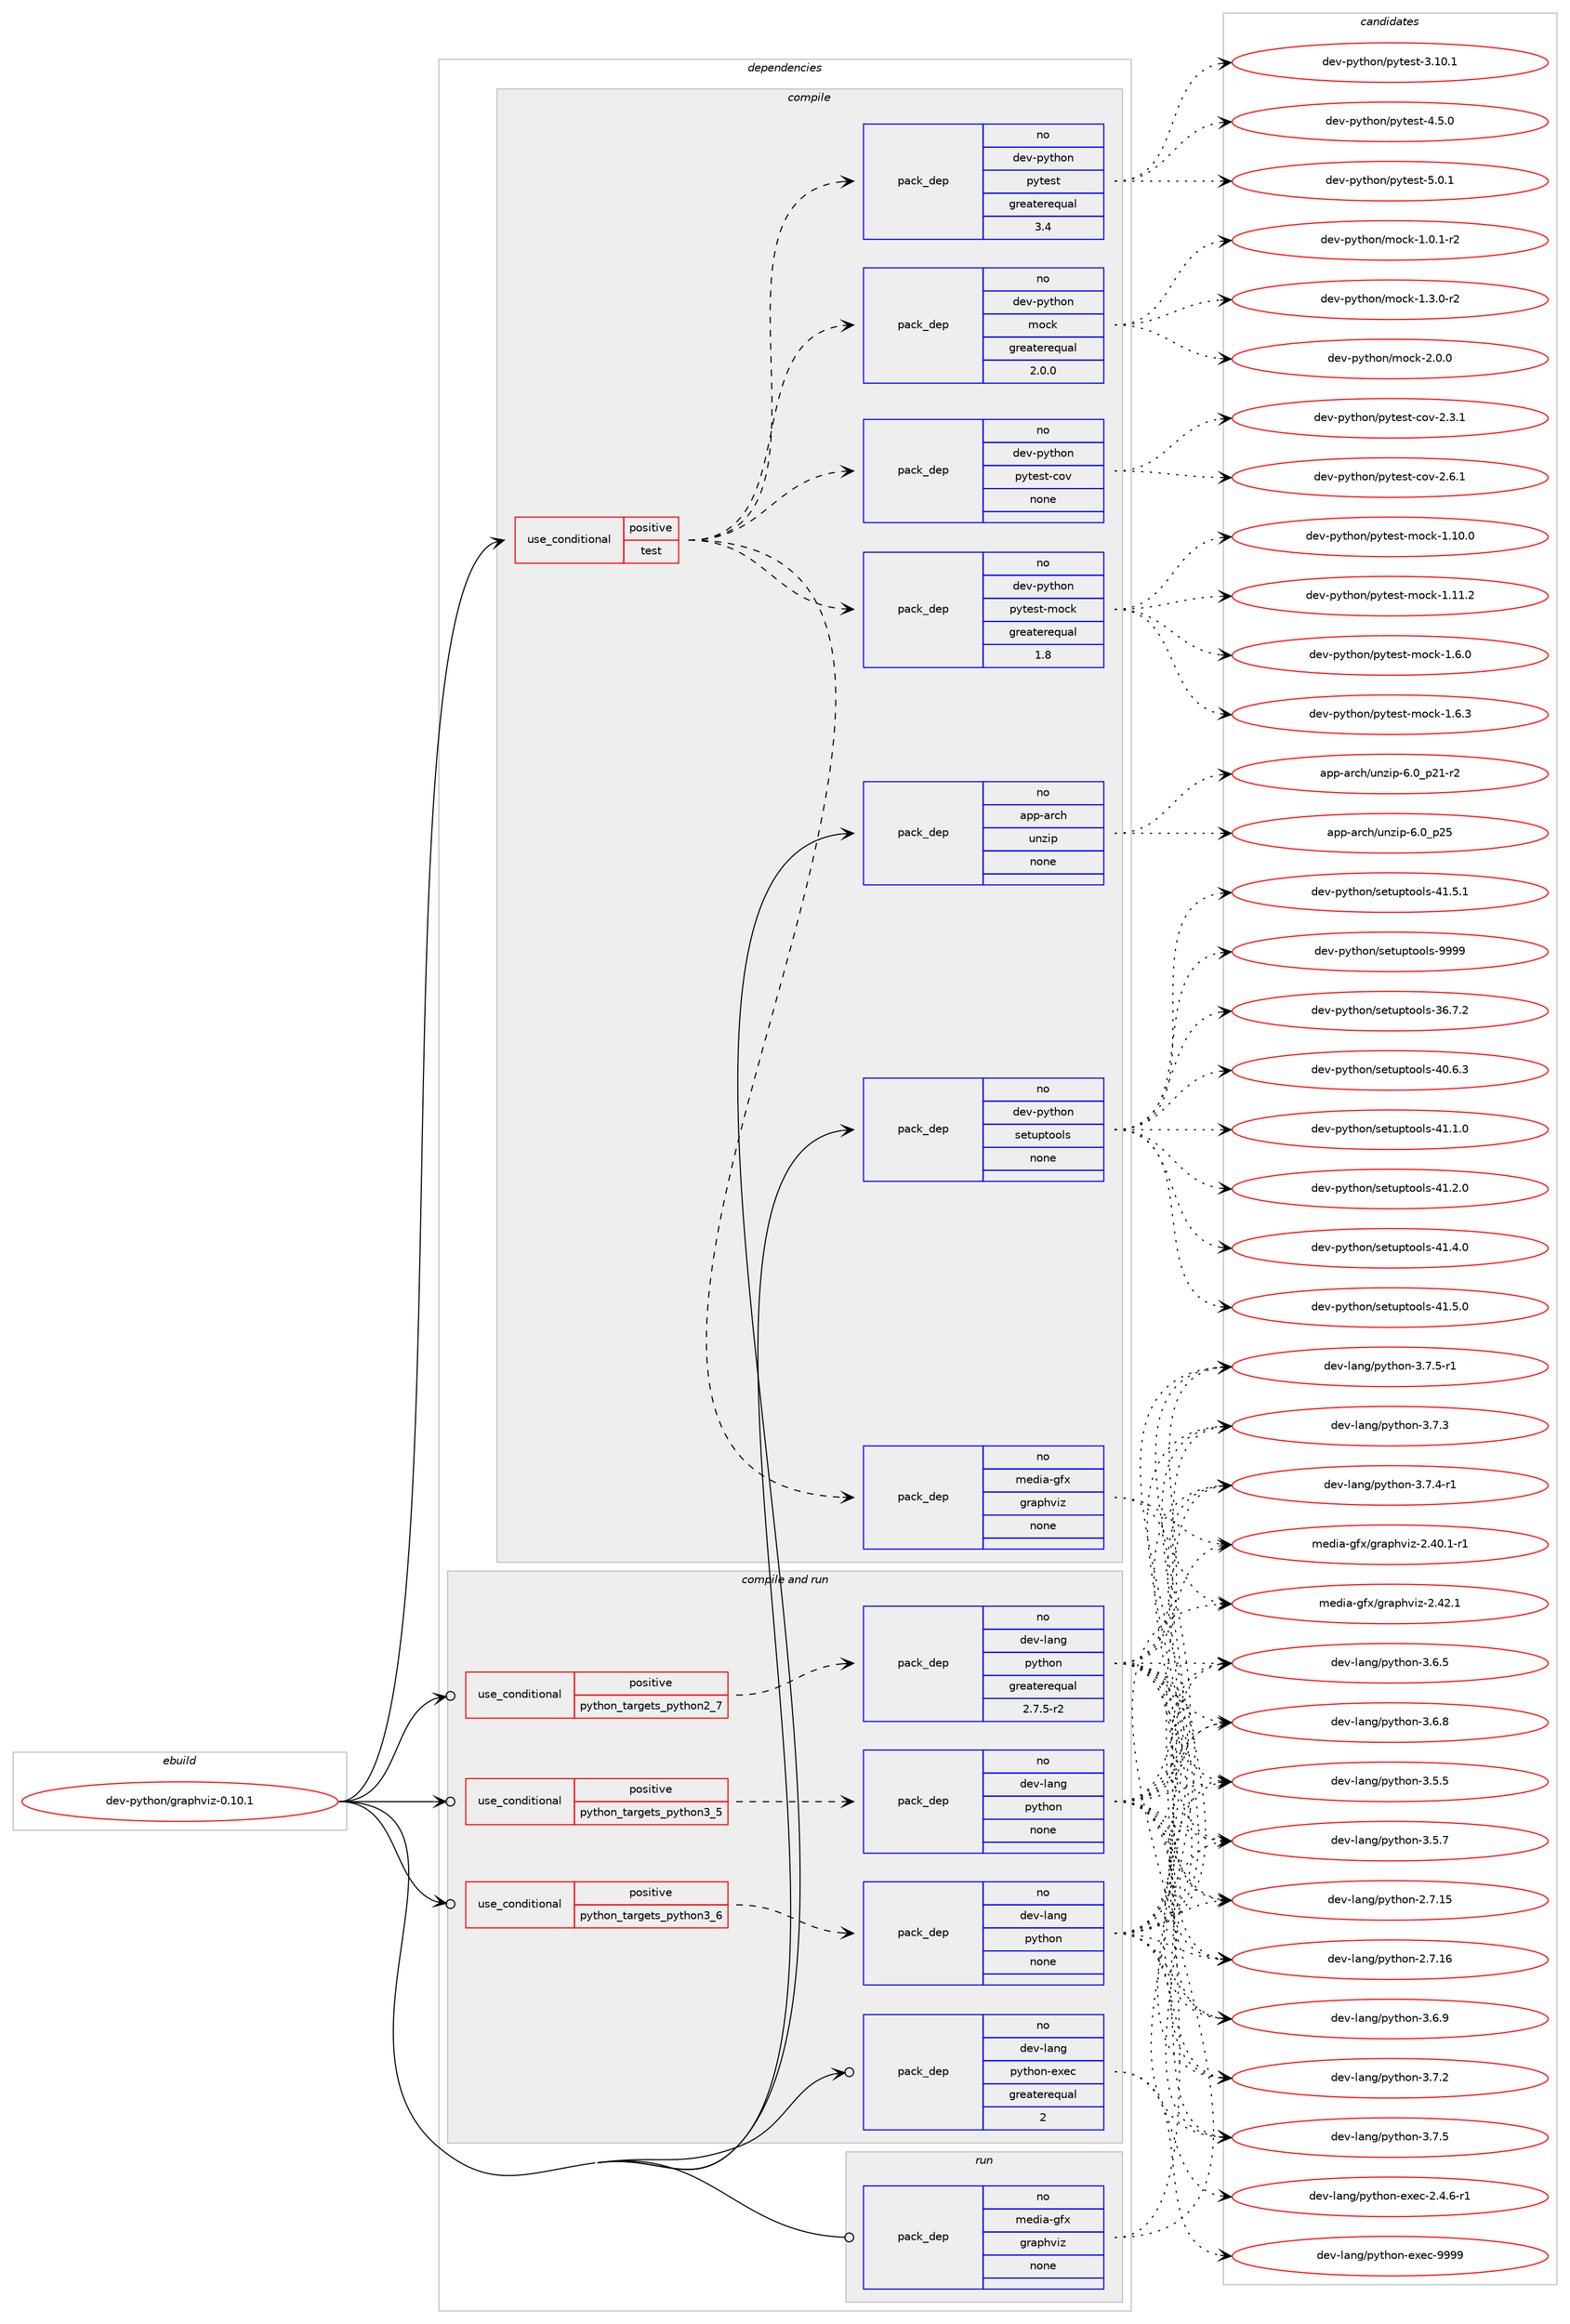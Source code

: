 digraph prolog {

# *************
# Graph options
# *************

newrank=true;
concentrate=true;
compound=true;
graph [rankdir=LR,fontname=Helvetica,fontsize=10,ranksep=1.5];#, ranksep=2.5, nodesep=0.2];
edge  [arrowhead=vee];
node  [fontname=Helvetica,fontsize=10];

# **********
# The ebuild
# **********

subgraph cluster_leftcol {
color=gray;
rank=same;
label=<<i>ebuild</i>>;
id [label="dev-python/graphviz-0.10.1", color=red, width=4, href="../dev-python/graphviz-0.10.1.svg"];
}

# ****************
# The dependencies
# ****************

subgraph cluster_midcol {
color=gray;
label=<<i>dependencies</i>>;
subgraph cluster_compile {
fillcolor="#eeeeee";
style=filled;
label=<<i>compile</i>>;
subgraph cond140206 {
dependency607425 [label=<<TABLE BORDER="0" CELLBORDER="1" CELLSPACING="0" CELLPADDING="4"><TR><TD ROWSPAN="3" CELLPADDING="10">use_conditional</TD></TR><TR><TD>positive</TD></TR><TR><TD>test</TD></TR></TABLE>>, shape=none, color=red];
subgraph pack455421 {
dependency607426 [label=<<TABLE BORDER="0" CELLBORDER="1" CELLSPACING="0" CELLPADDING="4" WIDTH="220"><TR><TD ROWSPAN="6" CELLPADDING="30">pack_dep</TD></TR><TR><TD WIDTH="110">no</TD></TR><TR><TD>media-gfx</TD></TR><TR><TD>graphviz</TD></TR><TR><TD>none</TD></TR><TR><TD></TD></TR></TABLE>>, shape=none, color=blue];
}
dependency607425:e -> dependency607426:w [weight=20,style="dashed",arrowhead="vee"];
subgraph pack455422 {
dependency607427 [label=<<TABLE BORDER="0" CELLBORDER="1" CELLSPACING="0" CELLPADDING="4" WIDTH="220"><TR><TD ROWSPAN="6" CELLPADDING="30">pack_dep</TD></TR><TR><TD WIDTH="110">no</TD></TR><TR><TD>dev-python</TD></TR><TR><TD>mock</TD></TR><TR><TD>greaterequal</TD></TR><TR><TD>2.0.0</TD></TR></TABLE>>, shape=none, color=blue];
}
dependency607425:e -> dependency607427:w [weight=20,style="dashed",arrowhead="vee"];
subgraph pack455423 {
dependency607428 [label=<<TABLE BORDER="0" CELLBORDER="1" CELLSPACING="0" CELLPADDING="4" WIDTH="220"><TR><TD ROWSPAN="6" CELLPADDING="30">pack_dep</TD></TR><TR><TD WIDTH="110">no</TD></TR><TR><TD>dev-python</TD></TR><TR><TD>pytest</TD></TR><TR><TD>greaterequal</TD></TR><TR><TD>3.4</TD></TR></TABLE>>, shape=none, color=blue];
}
dependency607425:e -> dependency607428:w [weight=20,style="dashed",arrowhead="vee"];
subgraph pack455424 {
dependency607429 [label=<<TABLE BORDER="0" CELLBORDER="1" CELLSPACING="0" CELLPADDING="4" WIDTH="220"><TR><TD ROWSPAN="6" CELLPADDING="30">pack_dep</TD></TR><TR><TD WIDTH="110">no</TD></TR><TR><TD>dev-python</TD></TR><TR><TD>pytest-mock</TD></TR><TR><TD>greaterequal</TD></TR><TR><TD>1.8</TD></TR></TABLE>>, shape=none, color=blue];
}
dependency607425:e -> dependency607429:w [weight=20,style="dashed",arrowhead="vee"];
subgraph pack455425 {
dependency607430 [label=<<TABLE BORDER="0" CELLBORDER="1" CELLSPACING="0" CELLPADDING="4" WIDTH="220"><TR><TD ROWSPAN="6" CELLPADDING="30">pack_dep</TD></TR><TR><TD WIDTH="110">no</TD></TR><TR><TD>dev-python</TD></TR><TR><TD>pytest-cov</TD></TR><TR><TD>none</TD></TR><TR><TD></TD></TR></TABLE>>, shape=none, color=blue];
}
dependency607425:e -> dependency607430:w [weight=20,style="dashed",arrowhead="vee"];
}
id:e -> dependency607425:w [weight=20,style="solid",arrowhead="vee"];
subgraph pack455426 {
dependency607431 [label=<<TABLE BORDER="0" CELLBORDER="1" CELLSPACING="0" CELLPADDING="4" WIDTH="220"><TR><TD ROWSPAN="6" CELLPADDING="30">pack_dep</TD></TR><TR><TD WIDTH="110">no</TD></TR><TR><TD>app-arch</TD></TR><TR><TD>unzip</TD></TR><TR><TD>none</TD></TR><TR><TD></TD></TR></TABLE>>, shape=none, color=blue];
}
id:e -> dependency607431:w [weight=20,style="solid",arrowhead="vee"];
subgraph pack455427 {
dependency607432 [label=<<TABLE BORDER="0" CELLBORDER="1" CELLSPACING="0" CELLPADDING="4" WIDTH="220"><TR><TD ROWSPAN="6" CELLPADDING="30">pack_dep</TD></TR><TR><TD WIDTH="110">no</TD></TR><TR><TD>dev-python</TD></TR><TR><TD>setuptools</TD></TR><TR><TD>none</TD></TR><TR><TD></TD></TR></TABLE>>, shape=none, color=blue];
}
id:e -> dependency607432:w [weight=20,style="solid",arrowhead="vee"];
}
subgraph cluster_compileandrun {
fillcolor="#eeeeee";
style=filled;
label=<<i>compile and run</i>>;
subgraph cond140207 {
dependency607433 [label=<<TABLE BORDER="0" CELLBORDER="1" CELLSPACING="0" CELLPADDING="4"><TR><TD ROWSPAN="3" CELLPADDING="10">use_conditional</TD></TR><TR><TD>positive</TD></TR><TR><TD>python_targets_python2_7</TD></TR></TABLE>>, shape=none, color=red];
subgraph pack455428 {
dependency607434 [label=<<TABLE BORDER="0" CELLBORDER="1" CELLSPACING="0" CELLPADDING="4" WIDTH="220"><TR><TD ROWSPAN="6" CELLPADDING="30">pack_dep</TD></TR><TR><TD WIDTH="110">no</TD></TR><TR><TD>dev-lang</TD></TR><TR><TD>python</TD></TR><TR><TD>greaterequal</TD></TR><TR><TD>2.7.5-r2</TD></TR></TABLE>>, shape=none, color=blue];
}
dependency607433:e -> dependency607434:w [weight=20,style="dashed",arrowhead="vee"];
}
id:e -> dependency607433:w [weight=20,style="solid",arrowhead="odotvee"];
subgraph cond140208 {
dependency607435 [label=<<TABLE BORDER="0" CELLBORDER="1" CELLSPACING="0" CELLPADDING="4"><TR><TD ROWSPAN="3" CELLPADDING="10">use_conditional</TD></TR><TR><TD>positive</TD></TR><TR><TD>python_targets_python3_5</TD></TR></TABLE>>, shape=none, color=red];
subgraph pack455429 {
dependency607436 [label=<<TABLE BORDER="0" CELLBORDER="1" CELLSPACING="0" CELLPADDING="4" WIDTH="220"><TR><TD ROWSPAN="6" CELLPADDING="30">pack_dep</TD></TR><TR><TD WIDTH="110">no</TD></TR><TR><TD>dev-lang</TD></TR><TR><TD>python</TD></TR><TR><TD>none</TD></TR><TR><TD></TD></TR></TABLE>>, shape=none, color=blue];
}
dependency607435:e -> dependency607436:w [weight=20,style="dashed",arrowhead="vee"];
}
id:e -> dependency607435:w [weight=20,style="solid",arrowhead="odotvee"];
subgraph cond140209 {
dependency607437 [label=<<TABLE BORDER="0" CELLBORDER="1" CELLSPACING="0" CELLPADDING="4"><TR><TD ROWSPAN="3" CELLPADDING="10">use_conditional</TD></TR><TR><TD>positive</TD></TR><TR><TD>python_targets_python3_6</TD></TR></TABLE>>, shape=none, color=red];
subgraph pack455430 {
dependency607438 [label=<<TABLE BORDER="0" CELLBORDER="1" CELLSPACING="0" CELLPADDING="4" WIDTH="220"><TR><TD ROWSPAN="6" CELLPADDING="30">pack_dep</TD></TR><TR><TD WIDTH="110">no</TD></TR><TR><TD>dev-lang</TD></TR><TR><TD>python</TD></TR><TR><TD>none</TD></TR><TR><TD></TD></TR></TABLE>>, shape=none, color=blue];
}
dependency607437:e -> dependency607438:w [weight=20,style="dashed",arrowhead="vee"];
}
id:e -> dependency607437:w [weight=20,style="solid",arrowhead="odotvee"];
subgraph pack455431 {
dependency607439 [label=<<TABLE BORDER="0" CELLBORDER="1" CELLSPACING="0" CELLPADDING="4" WIDTH="220"><TR><TD ROWSPAN="6" CELLPADDING="30">pack_dep</TD></TR><TR><TD WIDTH="110">no</TD></TR><TR><TD>dev-lang</TD></TR><TR><TD>python-exec</TD></TR><TR><TD>greaterequal</TD></TR><TR><TD>2</TD></TR></TABLE>>, shape=none, color=blue];
}
id:e -> dependency607439:w [weight=20,style="solid",arrowhead="odotvee"];
}
subgraph cluster_run {
fillcolor="#eeeeee";
style=filled;
label=<<i>run</i>>;
subgraph pack455432 {
dependency607440 [label=<<TABLE BORDER="0" CELLBORDER="1" CELLSPACING="0" CELLPADDING="4" WIDTH="220"><TR><TD ROWSPAN="6" CELLPADDING="30">pack_dep</TD></TR><TR><TD WIDTH="110">no</TD></TR><TR><TD>media-gfx</TD></TR><TR><TD>graphviz</TD></TR><TR><TD>none</TD></TR><TR><TD></TD></TR></TABLE>>, shape=none, color=blue];
}
id:e -> dependency607440:w [weight=20,style="solid",arrowhead="odot"];
}
}

# **************
# The candidates
# **************

subgraph cluster_choices {
rank=same;
color=gray;
label=<<i>candidates</i>>;

subgraph choice455421 {
color=black;
nodesep=1;
choice10910110010597451031021204710311497112104118105122455046524846494511449 [label="media-gfx/graphviz-2.40.1-r1", color=red, width=4,href="../media-gfx/graphviz-2.40.1-r1.svg"];
choice1091011001059745103102120471031149711210411810512245504652504649 [label="media-gfx/graphviz-2.42.1", color=red, width=4,href="../media-gfx/graphviz-2.42.1.svg"];
dependency607426:e -> choice10910110010597451031021204710311497112104118105122455046524846494511449:w [style=dotted,weight="100"];
dependency607426:e -> choice1091011001059745103102120471031149711210411810512245504652504649:w [style=dotted,weight="100"];
}
subgraph choice455422 {
color=black;
nodesep=1;
choice1001011184511212111610411111047109111991074549464846494511450 [label="dev-python/mock-1.0.1-r2", color=red, width=4,href="../dev-python/mock-1.0.1-r2.svg"];
choice1001011184511212111610411111047109111991074549465146484511450 [label="dev-python/mock-1.3.0-r2", color=red, width=4,href="../dev-python/mock-1.3.0-r2.svg"];
choice100101118451121211161041111104710911199107455046484648 [label="dev-python/mock-2.0.0", color=red, width=4,href="../dev-python/mock-2.0.0.svg"];
dependency607427:e -> choice1001011184511212111610411111047109111991074549464846494511450:w [style=dotted,weight="100"];
dependency607427:e -> choice1001011184511212111610411111047109111991074549465146484511450:w [style=dotted,weight="100"];
dependency607427:e -> choice100101118451121211161041111104710911199107455046484648:w [style=dotted,weight="100"];
}
subgraph choice455423 {
color=black;
nodesep=1;
choice100101118451121211161041111104711212111610111511645514649484649 [label="dev-python/pytest-3.10.1", color=red, width=4,href="../dev-python/pytest-3.10.1.svg"];
choice1001011184511212111610411111047112121116101115116455246534648 [label="dev-python/pytest-4.5.0", color=red, width=4,href="../dev-python/pytest-4.5.0.svg"];
choice1001011184511212111610411111047112121116101115116455346484649 [label="dev-python/pytest-5.0.1", color=red, width=4,href="../dev-python/pytest-5.0.1.svg"];
dependency607428:e -> choice100101118451121211161041111104711212111610111511645514649484649:w [style=dotted,weight="100"];
dependency607428:e -> choice1001011184511212111610411111047112121116101115116455246534648:w [style=dotted,weight="100"];
dependency607428:e -> choice1001011184511212111610411111047112121116101115116455346484649:w [style=dotted,weight="100"];
}
subgraph choice455424 {
color=black;
nodesep=1;
choice1001011184511212111610411111047112121116101115116451091119910745494649484648 [label="dev-python/pytest-mock-1.10.0", color=red, width=4,href="../dev-python/pytest-mock-1.10.0.svg"];
choice1001011184511212111610411111047112121116101115116451091119910745494649494650 [label="dev-python/pytest-mock-1.11.2", color=red, width=4,href="../dev-python/pytest-mock-1.11.2.svg"];
choice10010111845112121116104111110471121211161011151164510911199107454946544648 [label="dev-python/pytest-mock-1.6.0", color=red, width=4,href="../dev-python/pytest-mock-1.6.0.svg"];
choice10010111845112121116104111110471121211161011151164510911199107454946544651 [label="dev-python/pytest-mock-1.6.3", color=red, width=4,href="../dev-python/pytest-mock-1.6.3.svg"];
dependency607429:e -> choice1001011184511212111610411111047112121116101115116451091119910745494649484648:w [style=dotted,weight="100"];
dependency607429:e -> choice1001011184511212111610411111047112121116101115116451091119910745494649494650:w [style=dotted,weight="100"];
dependency607429:e -> choice10010111845112121116104111110471121211161011151164510911199107454946544648:w [style=dotted,weight="100"];
dependency607429:e -> choice10010111845112121116104111110471121211161011151164510911199107454946544651:w [style=dotted,weight="100"];
}
subgraph choice455425 {
color=black;
nodesep=1;
choice10010111845112121116104111110471121211161011151164599111118455046514649 [label="dev-python/pytest-cov-2.3.1", color=red, width=4,href="../dev-python/pytest-cov-2.3.1.svg"];
choice10010111845112121116104111110471121211161011151164599111118455046544649 [label="dev-python/pytest-cov-2.6.1", color=red, width=4,href="../dev-python/pytest-cov-2.6.1.svg"];
dependency607430:e -> choice10010111845112121116104111110471121211161011151164599111118455046514649:w [style=dotted,weight="100"];
dependency607430:e -> choice10010111845112121116104111110471121211161011151164599111118455046544649:w [style=dotted,weight="100"];
}
subgraph choice455426 {
color=black;
nodesep=1;
choice9711211245971149910447117110122105112455446489511250494511450 [label="app-arch/unzip-6.0_p21-r2", color=red, width=4,href="../app-arch/unzip-6.0_p21-r2.svg"];
choice971121124597114991044711711012210511245544648951125053 [label="app-arch/unzip-6.0_p25", color=red, width=4,href="../app-arch/unzip-6.0_p25.svg"];
dependency607431:e -> choice9711211245971149910447117110122105112455446489511250494511450:w [style=dotted,weight="100"];
dependency607431:e -> choice971121124597114991044711711012210511245544648951125053:w [style=dotted,weight="100"];
}
subgraph choice455427 {
color=black;
nodesep=1;
choice100101118451121211161041111104711510111611711211611111110811545515446554650 [label="dev-python/setuptools-36.7.2", color=red, width=4,href="../dev-python/setuptools-36.7.2.svg"];
choice100101118451121211161041111104711510111611711211611111110811545524846544651 [label="dev-python/setuptools-40.6.3", color=red, width=4,href="../dev-python/setuptools-40.6.3.svg"];
choice100101118451121211161041111104711510111611711211611111110811545524946494648 [label="dev-python/setuptools-41.1.0", color=red, width=4,href="../dev-python/setuptools-41.1.0.svg"];
choice100101118451121211161041111104711510111611711211611111110811545524946504648 [label="dev-python/setuptools-41.2.0", color=red, width=4,href="../dev-python/setuptools-41.2.0.svg"];
choice100101118451121211161041111104711510111611711211611111110811545524946524648 [label="dev-python/setuptools-41.4.0", color=red, width=4,href="../dev-python/setuptools-41.4.0.svg"];
choice100101118451121211161041111104711510111611711211611111110811545524946534648 [label="dev-python/setuptools-41.5.0", color=red, width=4,href="../dev-python/setuptools-41.5.0.svg"];
choice100101118451121211161041111104711510111611711211611111110811545524946534649 [label="dev-python/setuptools-41.5.1", color=red, width=4,href="../dev-python/setuptools-41.5.1.svg"];
choice10010111845112121116104111110471151011161171121161111111081154557575757 [label="dev-python/setuptools-9999", color=red, width=4,href="../dev-python/setuptools-9999.svg"];
dependency607432:e -> choice100101118451121211161041111104711510111611711211611111110811545515446554650:w [style=dotted,weight="100"];
dependency607432:e -> choice100101118451121211161041111104711510111611711211611111110811545524846544651:w [style=dotted,weight="100"];
dependency607432:e -> choice100101118451121211161041111104711510111611711211611111110811545524946494648:w [style=dotted,weight="100"];
dependency607432:e -> choice100101118451121211161041111104711510111611711211611111110811545524946504648:w [style=dotted,weight="100"];
dependency607432:e -> choice100101118451121211161041111104711510111611711211611111110811545524946524648:w [style=dotted,weight="100"];
dependency607432:e -> choice100101118451121211161041111104711510111611711211611111110811545524946534648:w [style=dotted,weight="100"];
dependency607432:e -> choice100101118451121211161041111104711510111611711211611111110811545524946534649:w [style=dotted,weight="100"];
dependency607432:e -> choice10010111845112121116104111110471151011161171121161111111081154557575757:w [style=dotted,weight="100"];
}
subgraph choice455428 {
color=black;
nodesep=1;
choice10010111845108971101034711212111610411111045504655464953 [label="dev-lang/python-2.7.15", color=red, width=4,href="../dev-lang/python-2.7.15.svg"];
choice10010111845108971101034711212111610411111045504655464954 [label="dev-lang/python-2.7.16", color=red, width=4,href="../dev-lang/python-2.7.16.svg"];
choice100101118451089711010347112121116104111110455146534653 [label="dev-lang/python-3.5.5", color=red, width=4,href="../dev-lang/python-3.5.5.svg"];
choice100101118451089711010347112121116104111110455146534655 [label="dev-lang/python-3.5.7", color=red, width=4,href="../dev-lang/python-3.5.7.svg"];
choice100101118451089711010347112121116104111110455146544653 [label="dev-lang/python-3.6.5", color=red, width=4,href="../dev-lang/python-3.6.5.svg"];
choice100101118451089711010347112121116104111110455146544656 [label="dev-lang/python-3.6.8", color=red, width=4,href="../dev-lang/python-3.6.8.svg"];
choice100101118451089711010347112121116104111110455146544657 [label="dev-lang/python-3.6.9", color=red, width=4,href="../dev-lang/python-3.6.9.svg"];
choice100101118451089711010347112121116104111110455146554650 [label="dev-lang/python-3.7.2", color=red, width=4,href="../dev-lang/python-3.7.2.svg"];
choice100101118451089711010347112121116104111110455146554651 [label="dev-lang/python-3.7.3", color=red, width=4,href="../dev-lang/python-3.7.3.svg"];
choice1001011184510897110103471121211161041111104551465546524511449 [label="dev-lang/python-3.7.4-r1", color=red, width=4,href="../dev-lang/python-3.7.4-r1.svg"];
choice100101118451089711010347112121116104111110455146554653 [label="dev-lang/python-3.7.5", color=red, width=4,href="../dev-lang/python-3.7.5.svg"];
choice1001011184510897110103471121211161041111104551465546534511449 [label="dev-lang/python-3.7.5-r1", color=red, width=4,href="../dev-lang/python-3.7.5-r1.svg"];
dependency607434:e -> choice10010111845108971101034711212111610411111045504655464953:w [style=dotted,weight="100"];
dependency607434:e -> choice10010111845108971101034711212111610411111045504655464954:w [style=dotted,weight="100"];
dependency607434:e -> choice100101118451089711010347112121116104111110455146534653:w [style=dotted,weight="100"];
dependency607434:e -> choice100101118451089711010347112121116104111110455146534655:w [style=dotted,weight="100"];
dependency607434:e -> choice100101118451089711010347112121116104111110455146544653:w [style=dotted,weight="100"];
dependency607434:e -> choice100101118451089711010347112121116104111110455146544656:w [style=dotted,weight="100"];
dependency607434:e -> choice100101118451089711010347112121116104111110455146544657:w [style=dotted,weight="100"];
dependency607434:e -> choice100101118451089711010347112121116104111110455146554650:w [style=dotted,weight="100"];
dependency607434:e -> choice100101118451089711010347112121116104111110455146554651:w [style=dotted,weight="100"];
dependency607434:e -> choice1001011184510897110103471121211161041111104551465546524511449:w [style=dotted,weight="100"];
dependency607434:e -> choice100101118451089711010347112121116104111110455146554653:w [style=dotted,weight="100"];
dependency607434:e -> choice1001011184510897110103471121211161041111104551465546534511449:w [style=dotted,weight="100"];
}
subgraph choice455429 {
color=black;
nodesep=1;
choice10010111845108971101034711212111610411111045504655464953 [label="dev-lang/python-2.7.15", color=red, width=4,href="../dev-lang/python-2.7.15.svg"];
choice10010111845108971101034711212111610411111045504655464954 [label="dev-lang/python-2.7.16", color=red, width=4,href="../dev-lang/python-2.7.16.svg"];
choice100101118451089711010347112121116104111110455146534653 [label="dev-lang/python-3.5.5", color=red, width=4,href="../dev-lang/python-3.5.5.svg"];
choice100101118451089711010347112121116104111110455146534655 [label="dev-lang/python-3.5.7", color=red, width=4,href="../dev-lang/python-3.5.7.svg"];
choice100101118451089711010347112121116104111110455146544653 [label="dev-lang/python-3.6.5", color=red, width=4,href="../dev-lang/python-3.6.5.svg"];
choice100101118451089711010347112121116104111110455146544656 [label="dev-lang/python-3.6.8", color=red, width=4,href="../dev-lang/python-3.6.8.svg"];
choice100101118451089711010347112121116104111110455146544657 [label="dev-lang/python-3.6.9", color=red, width=4,href="../dev-lang/python-3.6.9.svg"];
choice100101118451089711010347112121116104111110455146554650 [label="dev-lang/python-3.7.2", color=red, width=4,href="../dev-lang/python-3.7.2.svg"];
choice100101118451089711010347112121116104111110455146554651 [label="dev-lang/python-3.7.3", color=red, width=4,href="../dev-lang/python-3.7.3.svg"];
choice1001011184510897110103471121211161041111104551465546524511449 [label="dev-lang/python-3.7.4-r1", color=red, width=4,href="../dev-lang/python-3.7.4-r1.svg"];
choice100101118451089711010347112121116104111110455146554653 [label="dev-lang/python-3.7.5", color=red, width=4,href="../dev-lang/python-3.7.5.svg"];
choice1001011184510897110103471121211161041111104551465546534511449 [label="dev-lang/python-3.7.5-r1", color=red, width=4,href="../dev-lang/python-3.7.5-r1.svg"];
dependency607436:e -> choice10010111845108971101034711212111610411111045504655464953:w [style=dotted,weight="100"];
dependency607436:e -> choice10010111845108971101034711212111610411111045504655464954:w [style=dotted,weight="100"];
dependency607436:e -> choice100101118451089711010347112121116104111110455146534653:w [style=dotted,weight="100"];
dependency607436:e -> choice100101118451089711010347112121116104111110455146534655:w [style=dotted,weight="100"];
dependency607436:e -> choice100101118451089711010347112121116104111110455146544653:w [style=dotted,weight="100"];
dependency607436:e -> choice100101118451089711010347112121116104111110455146544656:w [style=dotted,weight="100"];
dependency607436:e -> choice100101118451089711010347112121116104111110455146544657:w [style=dotted,weight="100"];
dependency607436:e -> choice100101118451089711010347112121116104111110455146554650:w [style=dotted,weight="100"];
dependency607436:e -> choice100101118451089711010347112121116104111110455146554651:w [style=dotted,weight="100"];
dependency607436:e -> choice1001011184510897110103471121211161041111104551465546524511449:w [style=dotted,weight="100"];
dependency607436:e -> choice100101118451089711010347112121116104111110455146554653:w [style=dotted,weight="100"];
dependency607436:e -> choice1001011184510897110103471121211161041111104551465546534511449:w [style=dotted,weight="100"];
}
subgraph choice455430 {
color=black;
nodesep=1;
choice10010111845108971101034711212111610411111045504655464953 [label="dev-lang/python-2.7.15", color=red, width=4,href="../dev-lang/python-2.7.15.svg"];
choice10010111845108971101034711212111610411111045504655464954 [label="dev-lang/python-2.7.16", color=red, width=4,href="../dev-lang/python-2.7.16.svg"];
choice100101118451089711010347112121116104111110455146534653 [label="dev-lang/python-3.5.5", color=red, width=4,href="../dev-lang/python-3.5.5.svg"];
choice100101118451089711010347112121116104111110455146534655 [label="dev-lang/python-3.5.7", color=red, width=4,href="../dev-lang/python-3.5.7.svg"];
choice100101118451089711010347112121116104111110455146544653 [label="dev-lang/python-3.6.5", color=red, width=4,href="../dev-lang/python-3.6.5.svg"];
choice100101118451089711010347112121116104111110455146544656 [label="dev-lang/python-3.6.8", color=red, width=4,href="../dev-lang/python-3.6.8.svg"];
choice100101118451089711010347112121116104111110455146544657 [label="dev-lang/python-3.6.9", color=red, width=4,href="../dev-lang/python-3.6.9.svg"];
choice100101118451089711010347112121116104111110455146554650 [label="dev-lang/python-3.7.2", color=red, width=4,href="../dev-lang/python-3.7.2.svg"];
choice100101118451089711010347112121116104111110455146554651 [label="dev-lang/python-3.7.3", color=red, width=4,href="../dev-lang/python-3.7.3.svg"];
choice1001011184510897110103471121211161041111104551465546524511449 [label="dev-lang/python-3.7.4-r1", color=red, width=4,href="../dev-lang/python-3.7.4-r1.svg"];
choice100101118451089711010347112121116104111110455146554653 [label="dev-lang/python-3.7.5", color=red, width=4,href="../dev-lang/python-3.7.5.svg"];
choice1001011184510897110103471121211161041111104551465546534511449 [label="dev-lang/python-3.7.5-r1", color=red, width=4,href="../dev-lang/python-3.7.5-r1.svg"];
dependency607438:e -> choice10010111845108971101034711212111610411111045504655464953:w [style=dotted,weight="100"];
dependency607438:e -> choice10010111845108971101034711212111610411111045504655464954:w [style=dotted,weight="100"];
dependency607438:e -> choice100101118451089711010347112121116104111110455146534653:w [style=dotted,weight="100"];
dependency607438:e -> choice100101118451089711010347112121116104111110455146534655:w [style=dotted,weight="100"];
dependency607438:e -> choice100101118451089711010347112121116104111110455146544653:w [style=dotted,weight="100"];
dependency607438:e -> choice100101118451089711010347112121116104111110455146544656:w [style=dotted,weight="100"];
dependency607438:e -> choice100101118451089711010347112121116104111110455146544657:w [style=dotted,weight="100"];
dependency607438:e -> choice100101118451089711010347112121116104111110455146554650:w [style=dotted,weight="100"];
dependency607438:e -> choice100101118451089711010347112121116104111110455146554651:w [style=dotted,weight="100"];
dependency607438:e -> choice1001011184510897110103471121211161041111104551465546524511449:w [style=dotted,weight="100"];
dependency607438:e -> choice100101118451089711010347112121116104111110455146554653:w [style=dotted,weight="100"];
dependency607438:e -> choice1001011184510897110103471121211161041111104551465546534511449:w [style=dotted,weight="100"];
}
subgraph choice455431 {
color=black;
nodesep=1;
choice10010111845108971101034711212111610411111045101120101994550465246544511449 [label="dev-lang/python-exec-2.4.6-r1", color=red, width=4,href="../dev-lang/python-exec-2.4.6-r1.svg"];
choice10010111845108971101034711212111610411111045101120101994557575757 [label="dev-lang/python-exec-9999", color=red, width=4,href="../dev-lang/python-exec-9999.svg"];
dependency607439:e -> choice10010111845108971101034711212111610411111045101120101994550465246544511449:w [style=dotted,weight="100"];
dependency607439:e -> choice10010111845108971101034711212111610411111045101120101994557575757:w [style=dotted,weight="100"];
}
subgraph choice455432 {
color=black;
nodesep=1;
choice10910110010597451031021204710311497112104118105122455046524846494511449 [label="media-gfx/graphviz-2.40.1-r1", color=red, width=4,href="../media-gfx/graphviz-2.40.1-r1.svg"];
choice1091011001059745103102120471031149711210411810512245504652504649 [label="media-gfx/graphviz-2.42.1", color=red, width=4,href="../media-gfx/graphviz-2.42.1.svg"];
dependency607440:e -> choice10910110010597451031021204710311497112104118105122455046524846494511449:w [style=dotted,weight="100"];
dependency607440:e -> choice1091011001059745103102120471031149711210411810512245504652504649:w [style=dotted,weight="100"];
}
}

}
